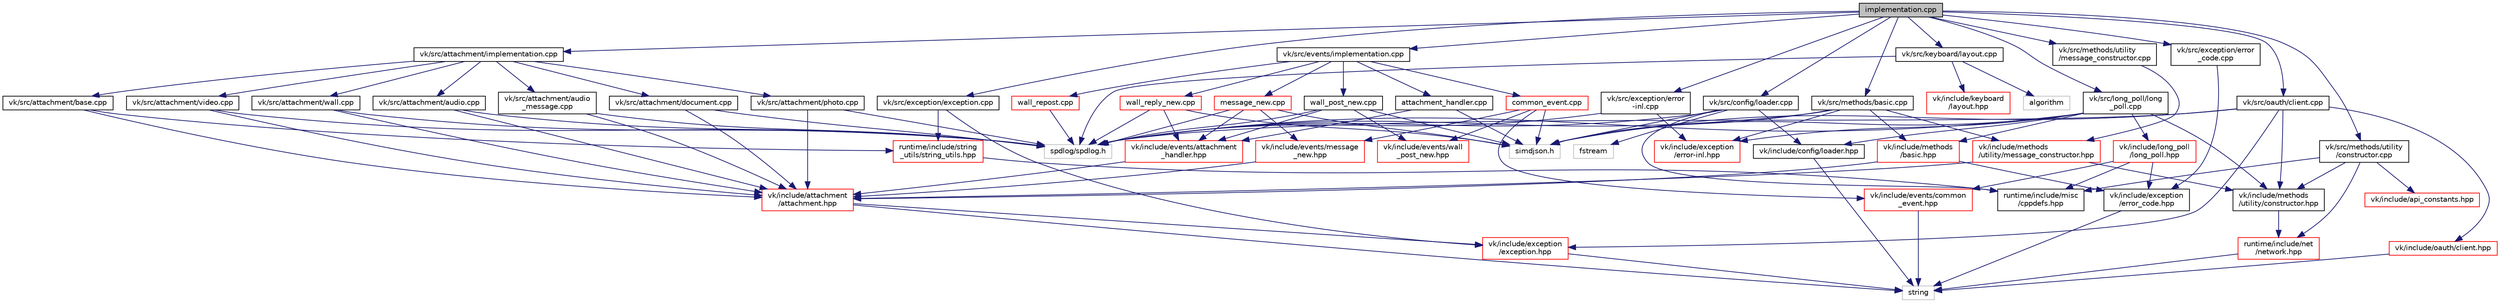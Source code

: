 digraph "implementation.cpp"
{
 // LATEX_PDF_SIZE
  edge [fontname="Helvetica",fontsize="10",labelfontname="Helvetica",labelfontsize="10"];
  node [fontname="Helvetica",fontsize="10",shape=record];
  Node1 [label="implementation.cpp",height=0.2,width=0.4,color="black", fillcolor="grey75", style="filled", fontcolor="black",tooltip=" "];
  Node1 -> Node2 [color="midnightblue",fontsize="10",style="solid",fontname="Helvetica"];
  Node2 [label="vk/src/attachment/implementation.cpp",height=0.2,width=0.4,color="black", fillcolor="white", style="filled",URL="$vk_2src_2attachment_2implementation_8cpp.html",tooltip=" "];
  Node2 -> Node3 [color="midnightblue",fontsize="10",style="solid",fontname="Helvetica"];
  Node3 [label="vk/src/attachment/audio.cpp",height=0.2,width=0.4,color="black", fillcolor="white", style="filled",URL="$audio_8cpp.html",tooltip=" "];
  Node3 -> Node4 [color="midnightblue",fontsize="10",style="solid",fontname="Helvetica"];
  Node4 [label="vk/include/attachment\l/attachment.hpp",height=0.2,width=0.4,color="red", fillcolor="white", style="filled",URL="$attachment_8hpp.html",tooltip=" "];
  Node4 -> Node5 [color="midnightblue",fontsize="10",style="solid",fontname="Helvetica"];
  Node5 [label="vk/include/exception\l/exception.hpp",height=0.2,width=0.4,color="red", fillcolor="white", style="filled",URL="$exception_8hpp.html",tooltip=" "];
  Node5 -> Node7 [color="midnightblue",fontsize="10",style="solid",fontname="Helvetica"];
  Node7 [label="string",height=0.2,width=0.4,color="grey75", fillcolor="white", style="filled",tooltip=" "];
  Node4 -> Node7 [color="midnightblue",fontsize="10",style="solid",fontname="Helvetica"];
  Node3 -> Node10 [color="midnightblue",fontsize="10",style="solid",fontname="Helvetica"];
  Node10 [label="spdlog/spdlog.h",height=0.2,width=0.4,color="grey75", fillcolor="white", style="filled",tooltip=" "];
  Node2 -> Node11 [color="midnightblue",fontsize="10",style="solid",fontname="Helvetica"];
  Node11 [label="vk/src/attachment/audio\l_message.cpp",height=0.2,width=0.4,color="black", fillcolor="white", style="filled",URL="$audio__message_8cpp.html",tooltip=" "];
  Node11 -> Node4 [color="midnightblue",fontsize="10",style="solid",fontname="Helvetica"];
  Node11 -> Node10 [color="midnightblue",fontsize="10",style="solid",fontname="Helvetica"];
  Node2 -> Node12 [color="midnightblue",fontsize="10",style="solid",fontname="Helvetica"];
  Node12 [label="vk/src/attachment/base.cpp",height=0.2,width=0.4,color="black", fillcolor="white", style="filled",URL="$base_8cpp.html",tooltip=" "];
  Node12 -> Node4 [color="midnightblue",fontsize="10",style="solid",fontname="Helvetica"];
  Node12 -> Node13 [color="midnightblue",fontsize="10",style="solid",fontname="Helvetica"];
  Node13 [label="runtime/include/string\l_utils/string_utils.hpp",height=0.2,width=0.4,color="red", fillcolor="white", style="filled",URL="$string__utils_8hpp.html",tooltip=" "];
  Node13 -> Node26 [color="midnightblue",fontsize="10",style="solid",fontname="Helvetica"];
  Node26 [label="runtime/include/misc\l/cppdefs.hpp",height=0.2,width=0.4,color="black", fillcolor="white", style="filled",URL="$cppdefs_8hpp.html",tooltip=" "];
  Node2 -> Node27 [color="midnightblue",fontsize="10",style="solid",fontname="Helvetica"];
  Node27 [label="vk/src/attachment/document.cpp",height=0.2,width=0.4,color="black", fillcolor="white", style="filled",URL="$document_8cpp.html",tooltip=" "];
  Node27 -> Node4 [color="midnightblue",fontsize="10",style="solid",fontname="Helvetica"];
  Node27 -> Node10 [color="midnightblue",fontsize="10",style="solid",fontname="Helvetica"];
  Node2 -> Node28 [color="midnightblue",fontsize="10",style="solid",fontname="Helvetica"];
  Node28 [label="vk/src/attachment/photo.cpp",height=0.2,width=0.4,color="black", fillcolor="white", style="filled",URL="$photo_8cpp.html",tooltip=" "];
  Node28 -> Node4 [color="midnightblue",fontsize="10",style="solid",fontname="Helvetica"];
  Node28 -> Node10 [color="midnightblue",fontsize="10",style="solid",fontname="Helvetica"];
  Node2 -> Node29 [color="midnightblue",fontsize="10",style="solid",fontname="Helvetica"];
  Node29 [label="vk/src/attachment/video.cpp",height=0.2,width=0.4,color="black", fillcolor="white", style="filled",URL="$video_8cpp.html",tooltip=" "];
  Node29 -> Node4 [color="midnightblue",fontsize="10",style="solid",fontname="Helvetica"];
  Node29 -> Node10 [color="midnightblue",fontsize="10",style="solid",fontname="Helvetica"];
  Node2 -> Node30 [color="midnightblue",fontsize="10",style="solid",fontname="Helvetica"];
  Node30 [label="vk/src/attachment/wall.cpp",height=0.2,width=0.4,color="black", fillcolor="white", style="filled",URL="$wall_8cpp.html",tooltip=" "];
  Node30 -> Node4 [color="midnightblue",fontsize="10",style="solid",fontname="Helvetica"];
  Node30 -> Node10 [color="midnightblue",fontsize="10",style="solid",fontname="Helvetica"];
  Node1 -> Node31 [color="midnightblue",fontsize="10",style="solid",fontname="Helvetica"];
  Node31 [label="vk/src/config/loader.cpp",height=0.2,width=0.4,color="black", fillcolor="white", style="filled",URL="$loader_8cpp.html",tooltip=" "];
  Node31 -> Node32 [color="midnightblue",fontsize="10",style="solid",fontname="Helvetica"];
  Node32 [label="vk/include/config/loader.hpp",height=0.2,width=0.4,color="black", fillcolor="white", style="filled",URL="$loader_8hpp.html",tooltip=" "];
  Node32 -> Node7 [color="midnightblue",fontsize="10",style="solid",fontname="Helvetica"];
  Node31 -> Node26 [color="midnightblue",fontsize="10",style="solid",fontname="Helvetica"];
  Node31 -> Node33 [color="midnightblue",fontsize="10",style="solid",fontname="Helvetica"];
  Node33 [label="simdjson.h",height=0.2,width=0.4,color="grey75", fillcolor="white", style="filled",tooltip=" "];
  Node31 -> Node10 [color="midnightblue",fontsize="10",style="solid",fontname="Helvetica"];
  Node31 -> Node34 [color="midnightblue",fontsize="10",style="solid",fontname="Helvetica"];
  Node34 [label="fstream",height=0.2,width=0.4,color="grey75", fillcolor="white", style="filled",tooltip=" "];
  Node1 -> Node35 [color="midnightblue",fontsize="10",style="solid",fontname="Helvetica"];
  Node35 [label="vk/src/events/implementation.cpp",height=0.2,width=0.4,color="black", fillcolor="white", style="filled",URL="$vk_2src_2events_2implementation_8cpp.html",tooltip=" "];
  Node35 -> Node36 [color="midnightblue",fontsize="10",style="solid",fontname="Helvetica"];
  Node36 [label="attachment_handler.cpp",height=0.2,width=0.4,color="black", fillcolor="white", style="filled",URL="$attachment__handler_8cpp.html",tooltip=" "];
  Node36 -> Node37 [color="midnightblue",fontsize="10",style="solid",fontname="Helvetica"];
  Node37 [label="vk/include/events/attachment\l_handler.hpp",height=0.2,width=0.4,color="red", fillcolor="white", style="filled",URL="$attachment__handler_8hpp.html",tooltip=" "];
  Node37 -> Node4 [color="midnightblue",fontsize="10",style="solid",fontname="Helvetica"];
  Node36 -> Node33 [color="midnightblue",fontsize="10",style="solid",fontname="Helvetica"];
  Node35 -> Node38 [color="midnightblue",fontsize="10",style="solid",fontname="Helvetica"];
  Node38 [label="common_event.cpp",height=0.2,width=0.4,color="red", fillcolor="white", style="filled",URL="$common__event_8cpp.html",tooltip=" "];
  Node38 -> Node39 [color="midnightblue",fontsize="10",style="solid",fontname="Helvetica"];
  Node39 [label="vk/include/events/common\l_event.hpp",height=0.2,width=0.4,color="red", fillcolor="white", style="filled",URL="$common__event_8hpp.html",tooltip=" "];
  Node39 -> Node7 [color="midnightblue",fontsize="10",style="solid",fontname="Helvetica"];
  Node38 -> Node40 [color="midnightblue",fontsize="10",style="solid",fontname="Helvetica"];
  Node40 [label="vk/include/events/message\l_new.hpp",height=0.2,width=0.4,color="red", fillcolor="white", style="filled",URL="$message__new_8hpp.html",tooltip=" "];
  Node40 -> Node4 [color="midnightblue",fontsize="10",style="solid",fontname="Helvetica"];
  Node38 -> Node43 [color="midnightblue",fontsize="10",style="solid",fontname="Helvetica"];
  Node43 [label="vk/include/events/wall\l_post_new.hpp",height=0.2,width=0.4,color="red", fillcolor="white", style="filled",URL="$wall__post__new_8hpp.html",tooltip=" "];
  Node38 -> Node33 [color="midnightblue",fontsize="10",style="solid",fontname="Helvetica"];
  Node35 -> Node46 [color="midnightblue",fontsize="10",style="solid",fontname="Helvetica"];
  Node46 [label="message_new.cpp",height=0.2,width=0.4,color="red", fillcolor="white", style="filled",URL="$message__new_8cpp.html",tooltip=" "];
  Node46 -> Node40 [color="midnightblue",fontsize="10",style="solid",fontname="Helvetica"];
  Node46 -> Node37 [color="midnightblue",fontsize="10",style="solid",fontname="Helvetica"];
  Node46 -> Node33 [color="midnightblue",fontsize="10",style="solid",fontname="Helvetica"];
  Node46 -> Node10 [color="midnightblue",fontsize="10",style="solid",fontname="Helvetica"];
  Node35 -> Node48 [color="midnightblue",fontsize="10",style="solid",fontname="Helvetica"];
  Node48 [label="wall_post_new.cpp",height=0.2,width=0.4,color="black", fillcolor="white", style="filled",URL="$wall__post__new_8cpp.html",tooltip=" "];
  Node48 -> Node43 [color="midnightblue",fontsize="10",style="solid",fontname="Helvetica"];
  Node48 -> Node37 [color="midnightblue",fontsize="10",style="solid",fontname="Helvetica"];
  Node48 -> Node33 [color="midnightblue",fontsize="10",style="solid",fontname="Helvetica"];
  Node48 -> Node10 [color="midnightblue",fontsize="10",style="solid",fontname="Helvetica"];
  Node35 -> Node49 [color="midnightblue",fontsize="10",style="solid",fontname="Helvetica"];
  Node49 [label="wall_reply_new.cpp",height=0.2,width=0.4,color="red", fillcolor="white", style="filled",URL="$wall__reply__new_8cpp.html",tooltip=" "];
  Node49 -> Node37 [color="midnightblue",fontsize="10",style="solid",fontname="Helvetica"];
  Node49 -> Node33 [color="midnightblue",fontsize="10",style="solid",fontname="Helvetica"];
  Node49 -> Node10 [color="midnightblue",fontsize="10",style="solid",fontname="Helvetica"];
  Node35 -> Node50 [color="midnightblue",fontsize="10",style="solid",fontname="Helvetica"];
  Node50 [label="wall_repost.cpp",height=0.2,width=0.4,color="red", fillcolor="white", style="filled",URL="$wall__repost_8cpp.html",tooltip=" "];
  Node50 -> Node10 [color="midnightblue",fontsize="10",style="solid",fontname="Helvetica"];
  Node1 -> Node52 [color="midnightblue",fontsize="10",style="solid",fontname="Helvetica"];
  Node52 [label="vk/src/exception/error\l-inl.cpp",height=0.2,width=0.4,color="black", fillcolor="white", style="filled",URL="$error-inl_8cpp.html",tooltip=" "];
  Node52 -> Node53 [color="midnightblue",fontsize="10",style="solid",fontname="Helvetica"];
  Node53 [label="vk/include/exception\l/error-inl.hpp",height=0.2,width=0.4,color="red", fillcolor="white", style="filled",URL="$error-inl_8hpp.html",tooltip=" "];
  Node52 -> Node10 [color="midnightblue",fontsize="10",style="solid",fontname="Helvetica"];
  Node1 -> Node56 [color="midnightblue",fontsize="10",style="solid",fontname="Helvetica"];
  Node56 [label="vk/src/exception/error\l_code.cpp",height=0.2,width=0.4,color="black", fillcolor="white", style="filled",URL="$error__code_8cpp.html",tooltip=" "];
  Node56 -> Node57 [color="midnightblue",fontsize="10",style="solid",fontname="Helvetica"];
  Node57 [label="vk/include/exception\l/error_code.hpp",height=0.2,width=0.4,color="black", fillcolor="white", style="filled",URL="$error__code_8hpp.html",tooltip=" "];
  Node57 -> Node7 [color="midnightblue",fontsize="10",style="solid",fontname="Helvetica"];
  Node1 -> Node58 [color="midnightblue",fontsize="10",style="solid",fontname="Helvetica"];
  Node58 [label="vk/src/exception/exception.cpp",height=0.2,width=0.4,color="black", fillcolor="white", style="filled",URL="$exception_8cpp.html",tooltip=" "];
  Node58 -> Node5 [color="midnightblue",fontsize="10",style="solid",fontname="Helvetica"];
  Node58 -> Node13 [color="midnightblue",fontsize="10",style="solid",fontname="Helvetica"];
  Node1 -> Node59 [color="midnightblue",fontsize="10",style="solid",fontname="Helvetica"];
  Node59 [label="vk/src/keyboard/layout.cpp",height=0.2,width=0.4,color="black", fillcolor="white", style="filled",URL="$layout_8cpp.html",tooltip=" "];
  Node59 -> Node60 [color="midnightblue",fontsize="10",style="solid",fontname="Helvetica"];
  Node60 [label="vk/include/keyboard\l/layout.hpp",height=0.2,width=0.4,color="red", fillcolor="white", style="filled",URL="$layout_8hpp.html",tooltip=" "];
  Node59 -> Node10 [color="midnightblue",fontsize="10",style="solid",fontname="Helvetica"];
  Node59 -> Node67 [color="midnightblue",fontsize="10",style="solid",fontname="Helvetica"];
  Node67 [label="algorithm",height=0.2,width=0.4,color="grey75", fillcolor="white", style="filled",tooltip=" "];
  Node1 -> Node68 [color="midnightblue",fontsize="10",style="solid",fontname="Helvetica"];
  Node68 [label="vk/src/long_poll/long\l_poll.cpp",height=0.2,width=0.4,color="black", fillcolor="white", style="filled",URL="$long__poll_8cpp.html",tooltip=" "];
  Node68 -> Node69 [color="midnightblue",fontsize="10",style="solid",fontname="Helvetica"];
  Node69 [label="vk/include/long_poll\l/long_poll.hpp",height=0.2,width=0.4,color="red", fillcolor="white", style="filled",URL="$long__poll_8hpp.html",tooltip=" "];
  Node69 -> Node26 [color="midnightblue",fontsize="10",style="solid",fontname="Helvetica"];
  Node69 -> Node39 [color="midnightblue",fontsize="10",style="solid",fontname="Helvetica"];
  Node69 -> Node57 [color="midnightblue",fontsize="10",style="solid",fontname="Helvetica"];
  Node68 -> Node33 [color="midnightblue",fontsize="10",style="solid",fontname="Helvetica"];
  Node68 -> Node10 [color="midnightblue",fontsize="10",style="solid",fontname="Helvetica"];
  Node68 -> Node32 [color="midnightblue",fontsize="10",style="solid",fontname="Helvetica"];
  Node68 -> Node53 [color="midnightblue",fontsize="10",style="solid",fontname="Helvetica"];
  Node68 -> Node72 [color="midnightblue",fontsize="10",style="solid",fontname="Helvetica"];
  Node72 [label="vk/include/methods\l/basic.hpp",height=0.2,width=0.4,color="red", fillcolor="white", style="filled",URL="$basic_8hpp.html",tooltip=" "];
  Node72 -> Node4 [color="midnightblue",fontsize="10",style="solid",fontname="Helvetica"];
  Node72 -> Node57 [color="midnightblue",fontsize="10",style="solid",fontname="Helvetica"];
  Node68 -> Node73 [color="midnightblue",fontsize="10",style="solid",fontname="Helvetica"];
  Node73 [label="vk/include/methods\l/utility/constructor.hpp",height=0.2,width=0.4,color="black", fillcolor="white", style="filled",URL="$constructor_8hpp.html",tooltip=" "];
  Node73 -> Node74 [color="midnightblue",fontsize="10",style="solid",fontname="Helvetica"];
  Node74 [label="runtime/include/net\l/network.hpp",height=0.2,width=0.4,color="red", fillcolor="white", style="filled",URL="$network_8hpp.html",tooltip=" "];
  Node74 -> Node7 [color="midnightblue",fontsize="10",style="solid",fontname="Helvetica"];
  Node1 -> Node76 [color="midnightblue",fontsize="10",style="solid",fontname="Helvetica"];
  Node76 [label="vk/src/methods/utility\l/constructor.cpp",height=0.2,width=0.4,color="black", fillcolor="white", style="filled",URL="$constructor_8cpp.html",tooltip=" "];
  Node76 -> Node73 [color="midnightblue",fontsize="10",style="solid",fontname="Helvetica"];
  Node76 -> Node26 [color="midnightblue",fontsize="10",style="solid",fontname="Helvetica"];
  Node76 -> Node74 [color="midnightblue",fontsize="10",style="solid",fontname="Helvetica"];
  Node76 -> Node77 [color="midnightblue",fontsize="10",style="solid",fontname="Helvetica"];
  Node77 [label="vk/include/api_constants.hpp",height=0.2,width=0.4,color="red", fillcolor="white", style="filled",URL="$api__constants_8hpp.html",tooltip=" "];
  Node1 -> Node78 [color="midnightblue",fontsize="10",style="solid",fontname="Helvetica"];
  Node78 [label="vk/src/methods/utility\l/message_constructor.cpp",height=0.2,width=0.4,color="black", fillcolor="white", style="filled",URL="$message__constructor_8cpp.html",tooltip=" "];
  Node78 -> Node79 [color="midnightblue",fontsize="10",style="solid",fontname="Helvetica"];
  Node79 [label="vk/include/methods\l/utility/message_constructor.hpp",height=0.2,width=0.4,color="red", fillcolor="white", style="filled",URL="$message__constructor_8hpp.html",tooltip=" "];
  Node79 -> Node4 [color="midnightblue",fontsize="10",style="solid",fontname="Helvetica"];
  Node79 -> Node73 [color="midnightblue",fontsize="10",style="solid",fontname="Helvetica"];
  Node1 -> Node80 [color="midnightblue",fontsize="10",style="solid",fontname="Helvetica"];
  Node80 [label="vk/src/methods/basic.cpp",height=0.2,width=0.4,color="black", fillcolor="white", style="filled",URL="$basic_8cpp.html",tooltip=" "];
  Node80 -> Node72 [color="midnightblue",fontsize="10",style="solid",fontname="Helvetica"];
  Node80 -> Node53 [color="midnightblue",fontsize="10",style="solid",fontname="Helvetica"];
  Node80 -> Node79 [color="midnightblue",fontsize="10",style="solid",fontname="Helvetica"];
  Node80 -> Node33 [color="midnightblue",fontsize="10",style="solid",fontname="Helvetica"];
  Node80 -> Node10 [color="midnightblue",fontsize="10",style="solid",fontname="Helvetica"];
  Node1 -> Node81 [color="midnightblue",fontsize="10",style="solid",fontname="Helvetica"];
  Node81 [label="vk/src/oauth/client.cpp",height=0.2,width=0.4,color="black", fillcolor="white", style="filled",URL="$client_8cpp.html",tooltip=" "];
  Node81 -> Node82 [color="midnightblue",fontsize="10",style="solid",fontname="Helvetica"];
  Node82 [label="vk/include/oauth/client.hpp",height=0.2,width=0.4,color="red", fillcolor="white", style="filled",URL="$client_8hpp.html",tooltip=" "];
  Node82 -> Node7 [color="midnightblue",fontsize="10",style="solid",fontname="Helvetica"];
  Node81 -> Node5 [color="midnightblue",fontsize="10",style="solid",fontname="Helvetica"];
  Node81 -> Node73 [color="midnightblue",fontsize="10",style="solid",fontname="Helvetica"];
  Node81 -> Node33 [color="midnightblue",fontsize="10",style="solid",fontname="Helvetica"];
  Node81 -> Node10 [color="midnightblue",fontsize="10",style="solid",fontname="Helvetica"];
}
